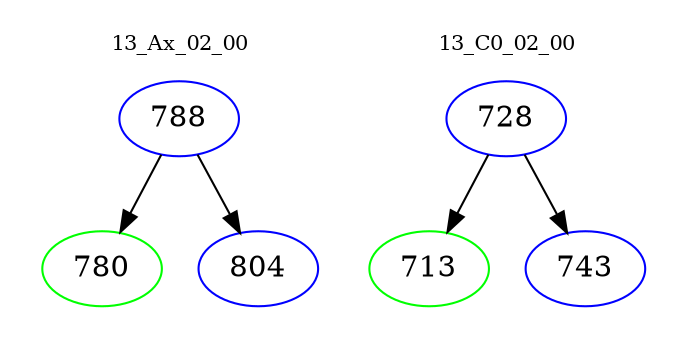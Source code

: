 digraph{
subgraph cluster_0 {
color = white
label = "13_Ax_02_00";
fontsize=10;
T0_788 [label="788", color="blue"]
T0_788 -> T0_780 [color="black"]
T0_780 [label="780", color="green"]
T0_788 -> T0_804 [color="black"]
T0_804 [label="804", color="blue"]
}
subgraph cluster_1 {
color = white
label = "13_C0_02_00";
fontsize=10;
T1_728 [label="728", color="blue"]
T1_728 -> T1_713 [color="black"]
T1_713 [label="713", color="green"]
T1_728 -> T1_743 [color="black"]
T1_743 [label="743", color="blue"]
}
}
